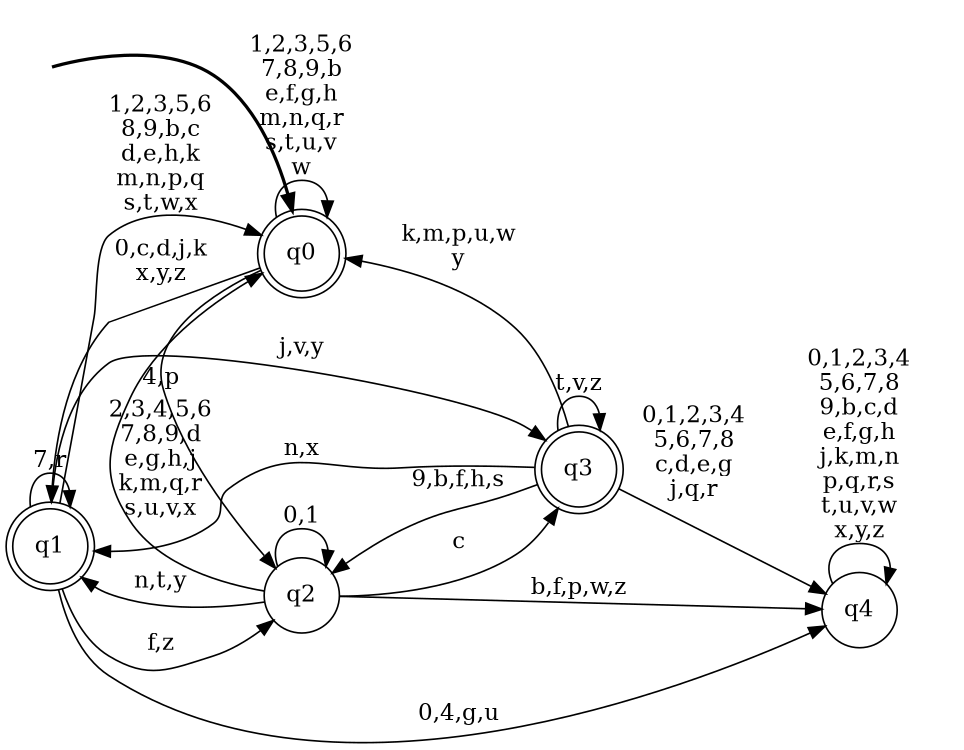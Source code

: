 digraph BlueStar {
__start0 [style = invis, shape = none, label = "", width = 0, height = 0];

rankdir=LR;
size="8,5";

s0 [style="rounded,filled", color="black", fillcolor="white" shape="doublecircle", label="q0"];
s1 [style="rounded,filled", color="black", fillcolor="white" shape="doublecircle", label="q1"];
s2 [style="filled", color="black", fillcolor="white" shape="circle", label="q2"];
s3 [style="rounded,filled", color="black", fillcolor="white" shape="doublecircle", label="q3"];
s4 [style="filled", color="black", fillcolor="white" shape="circle", label="q4"];
subgraph cluster_main { 
	graph [pad=".75", ranksep="0.15", nodesep="0.15"];
	 style=invis; 
	__start0 -> s0 [penwidth=2];
}
s0 -> s0 [label="1,2,3,5,6\n7,8,9,b\ne,f,g,h\nm,n,q,r\ns,t,u,v\nw"];
s0 -> s1 [label="0,c,d,j,k\nx,y,z"];
s0 -> s2 [label="4,p"];
s1 -> s0 [label="1,2,3,5,6\n8,9,b,c\nd,e,h,k\nm,n,p,q\ns,t,w,x"];
s1 -> s1 [label="7,r"];
s1 -> s2 [label="f,z"];
s1 -> s3 [label="j,v,y"];
s1 -> s4 [label="0,4,g,u"];
s2 -> s0 [label="2,3,4,5,6\n7,8,9,d\ne,g,h,j\nk,m,q,r\ns,u,v,x"];
s2 -> s1 [label="n,t,y"];
s2 -> s2 [label="0,1"];
s2 -> s3 [label="c"];
s2 -> s4 [label="b,f,p,w,z"];
s3 -> s0 [label="k,m,p,u,w\ny"];
s3 -> s1 [label="n,x"];
s3 -> s2 [label="9,b,f,h,s"];
s3 -> s3 [label="t,v,z"];
s3 -> s4 [label="0,1,2,3,4\n5,6,7,8\nc,d,e,g\nj,q,r"];
s4 -> s4 [label="0,1,2,3,4\n5,6,7,8\n9,b,c,d\ne,f,g,h\nj,k,m,n\np,q,r,s\nt,u,v,w\nx,y,z"];

}